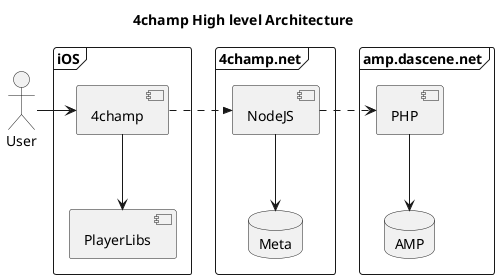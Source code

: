 @startuml E2E view
title 4champ High level Architecture
actor User
frame iOS {
  component "4champ" as App
  component PlayerLibs
}

frame "4champ.net" {
  component NodeJS
  database "Meta"
}

frame "amp.dascene.net" {
  component PHP
  database AMP
}

User -> App 
App -.right.>> NodeJS
NodeJS -.right.-> PHP
NodeJS -down->Meta
App -down->PlayerLibs
PHP -down->AMP
@enduml